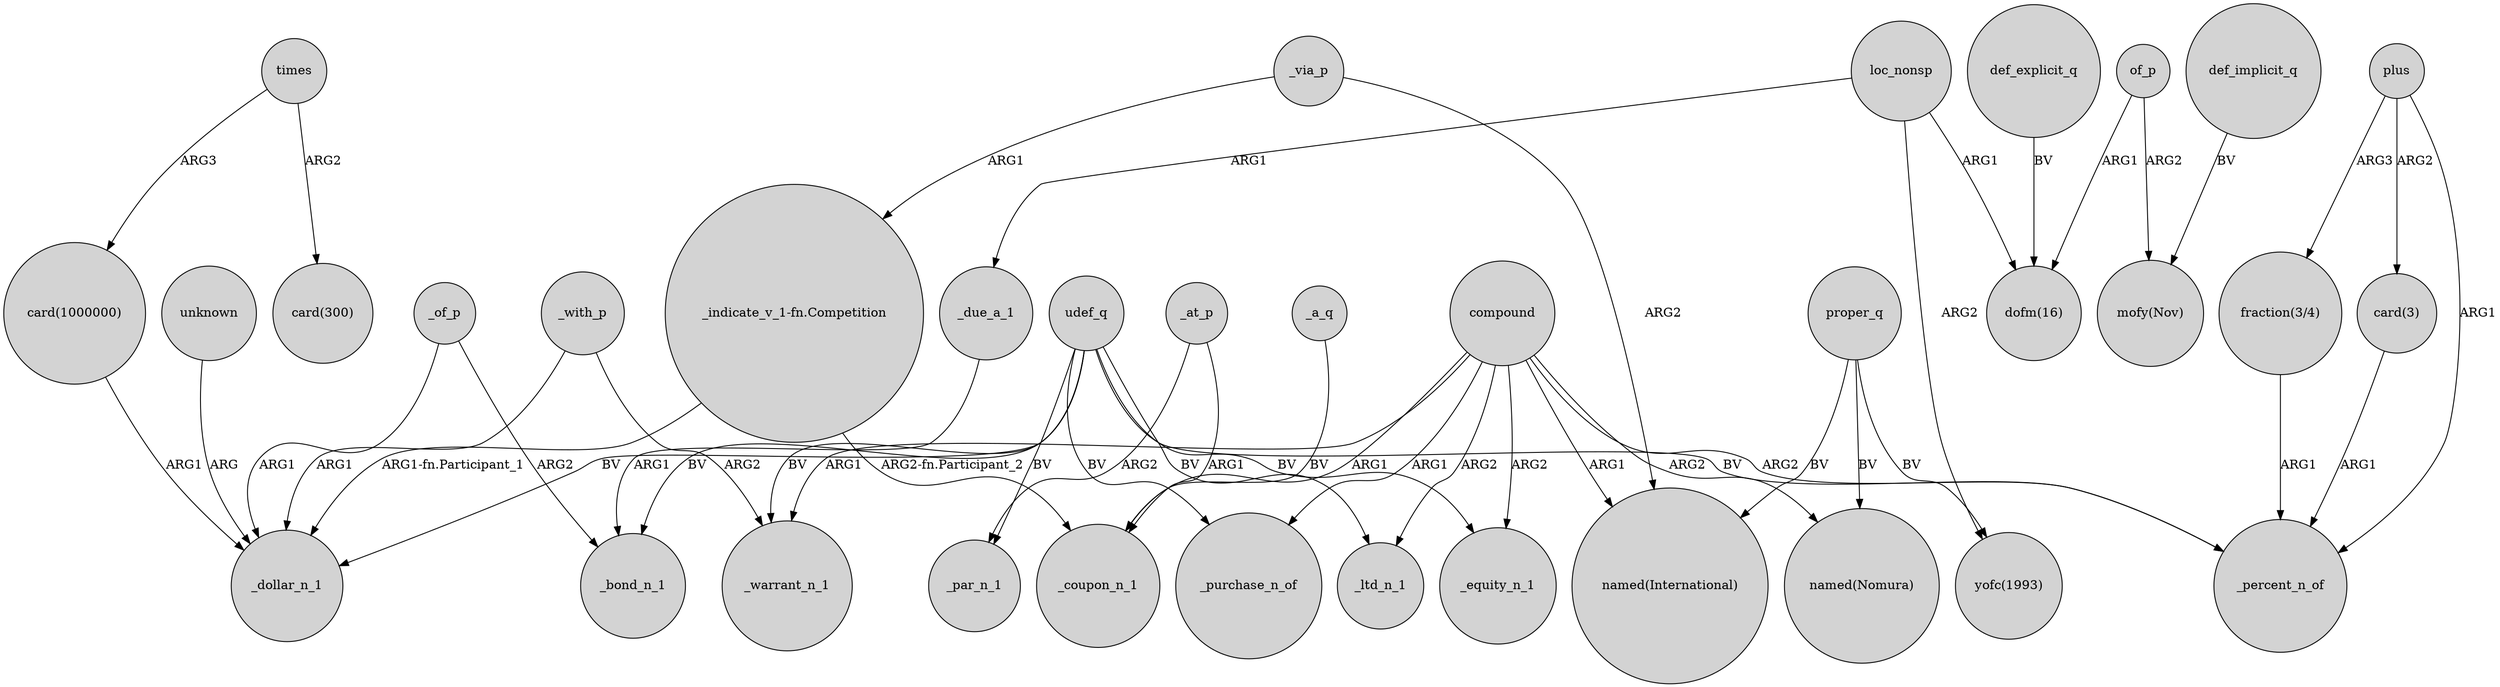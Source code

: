 digraph {
	node [shape=circle style=filled]
	_of_p -> _dollar_n_1 [label=ARG1]
	compound -> _coupon_n_1 [label=ARG1]
	compound -> _purchase_n_of [label=ARG1]
	_at_p -> _par_n_1 [label=ARG2]
	udef_q -> _bond_n_1 [label=BV]
	of_p -> "mofy(Nov)" [label=ARG2]
	of_p -> "dofm(16)" [label=ARG1]
	udef_q -> _equity_n_1 [label=BV]
	"card(3)" -> _percent_n_of [label=ARG1]
	compound -> "named(International)" [label=ARG1]
	times -> "card(1000000)" [label=ARG3]
	_of_p -> _bond_n_1 [label=ARG2]
	compound -> _equity_n_1 [label=ARG2]
	loc_nonsp -> "yofc(1993)" [label=ARG2]
	times -> "card(300)" [label=ARG2]
	proper_q -> "yofc(1993)" [label=BV]
	_a_q -> _coupon_n_1 [label=BV]
	compound -> "named(Nomura)" [label=ARG2]
	unknown -> _dollar_n_1 [label=ARG]
	plus -> _percent_n_of [label=ARG1]
	_via_p -> "_indicate_v_1-fn.Competition" [label=ARG1]
	_at_p -> _coupon_n_1 [label=ARG1]
	_due_a_1 -> _bond_n_1 [label=ARG1]
	udef_q -> _purchase_n_of [label=BV]
	udef_q -> _percent_n_of [label=BV]
	proper_q -> "named(International)" [label=BV]
	_via_p -> "named(International)" [label=ARG2]
	compound -> _percent_n_of [label=ARG2]
	udef_q -> _par_n_1 [label=BV]
	_with_p -> _warrant_n_1 [label=ARG2]
	plus -> "card(3)" [label=ARG2]
	def_explicit_q -> "dofm(16)" [label=BV]
	udef_q -> _dollar_n_1 [label=BV]
	"card(1000000)" -> _dollar_n_1 [label=ARG1]
	udef_q -> _warrant_n_1 [label=BV]
	compound -> _ltd_n_1 [label=ARG2]
	loc_nonsp -> _due_a_1 [label=ARG1]
	_with_p -> _dollar_n_1 [label=ARG1]
	"fraction(3/4)" -> _percent_n_of [label=ARG1]
	proper_q -> "named(Nomura)" [label=BV]
	plus -> "fraction(3/4)" [label=ARG3]
	def_implicit_q -> "mofy(Nov)" [label=BV]
	compound -> _warrant_n_1 [label=ARG1]
	"_indicate_v_1-fn.Competition" -> _coupon_n_1 [label="ARG2-fn.Participant_2"]
	udef_q -> _ltd_n_1 [label=BV]
	"_indicate_v_1-fn.Competition" -> _dollar_n_1 [label="ARG1-fn.Participant_1"]
	loc_nonsp -> "dofm(16)" [label=ARG1]
}

